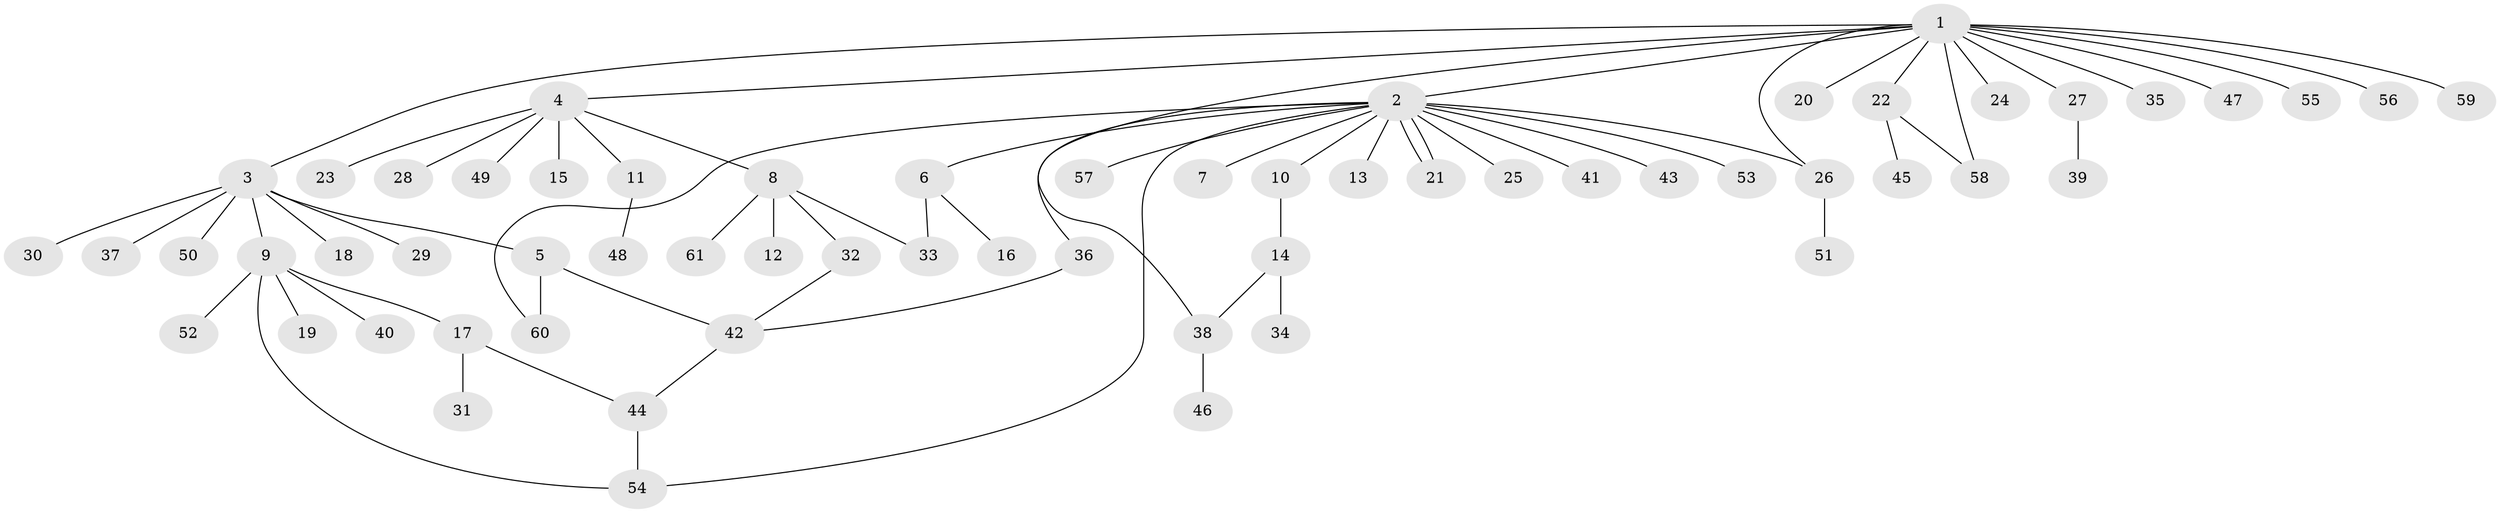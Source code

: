 // Generated by graph-tools (version 1.1) at 2025/48/03/09/25 04:48:07]
// undirected, 61 vertices, 71 edges
graph export_dot {
graph [start="1"]
  node [color=gray90,style=filled];
  1;
  2;
  3;
  4;
  5;
  6;
  7;
  8;
  9;
  10;
  11;
  12;
  13;
  14;
  15;
  16;
  17;
  18;
  19;
  20;
  21;
  22;
  23;
  24;
  25;
  26;
  27;
  28;
  29;
  30;
  31;
  32;
  33;
  34;
  35;
  36;
  37;
  38;
  39;
  40;
  41;
  42;
  43;
  44;
  45;
  46;
  47;
  48;
  49;
  50;
  51;
  52;
  53;
  54;
  55;
  56;
  57;
  58;
  59;
  60;
  61;
  1 -- 2;
  1 -- 3;
  1 -- 4;
  1 -- 20;
  1 -- 22;
  1 -- 24;
  1 -- 26;
  1 -- 27;
  1 -- 35;
  1 -- 38;
  1 -- 47;
  1 -- 55;
  1 -- 56;
  1 -- 58;
  1 -- 59;
  2 -- 6;
  2 -- 7;
  2 -- 10;
  2 -- 13;
  2 -- 21;
  2 -- 21;
  2 -- 25;
  2 -- 26;
  2 -- 36;
  2 -- 41;
  2 -- 43;
  2 -- 53;
  2 -- 54;
  2 -- 57;
  2 -- 60;
  3 -- 5;
  3 -- 9;
  3 -- 18;
  3 -- 29;
  3 -- 30;
  3 -- 37;
  3 -- 50;
  4 -- 8;
  4 -- 11;
  4 -- 15;
  4 -- 23;
  4 -- 28;
  4 -- 49;
  5 -- 42;
  5 -- 60;
  6 -- 16;
  6 -- 33;
  8 -- 12;
  8 -- 32;
  8 -- 33;
  8 -- 61;
  9 -- 17;
  9 -- 19;
  9 -- 40;
  9 -- 52;
  9 -- 54;
  10 -- 14;
  11 -- 48;
  14 -- 34;
  14 -- 38;
  17 -- 31;
  17 -- 44;
  22 -- 45;
  22 -- 58;
  26 -- 51;
  27 -- 39;
  32 -- 42;
  36 -- 42;
  38 -- 46;
  42 -- 44;
  44 -- 54;
}
